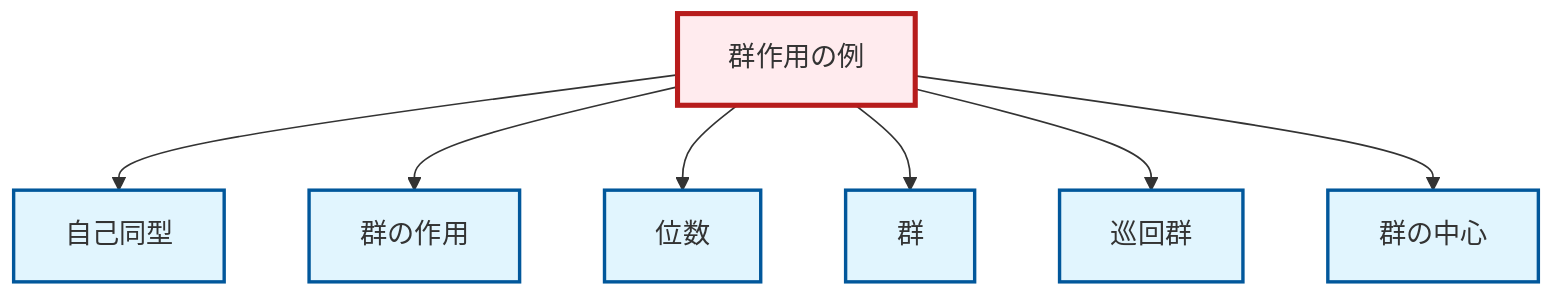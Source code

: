 graph TD
    classDef definition fill:#e1f5fe,stroke:#01579b,stroke-width:2px
    classDef theorem fill:#f3e5f5,stroke:#4a148c,stroke-width:2px
    classDef axiom fill:#fff3e0,stroke:#e65100,stroke-width:2px
    classDef example fill:#e8f5e9,stroke:#1b5e20,stroke-width:2px
    classDef current fill:#ffebee,stroke:#b71c1c,stroke-width:3px
    def-center-of-group["群の中心"]:::definition
    def-cyclic-group["巡回群"]:::definition
    def-order["位数"]:::definition
    def-group["群"]:::definition
    def-group-action["群の作用"]:::definition
    def-automorphism["自己同型"]:::definition
    ex-group-action-examples["群作用の例"]:::example
    ex-group-action-examples --> def-automorphism
    ex-group-action-examples --> def-group-action
    ex-group-action-examples --> def-order
    ex-group-action-examples --> def-group
    ex-group-action-examples --> def-cyclic-group
    ex-group-action-examples --> def-center-of-group
    class ex-group-action-examples current